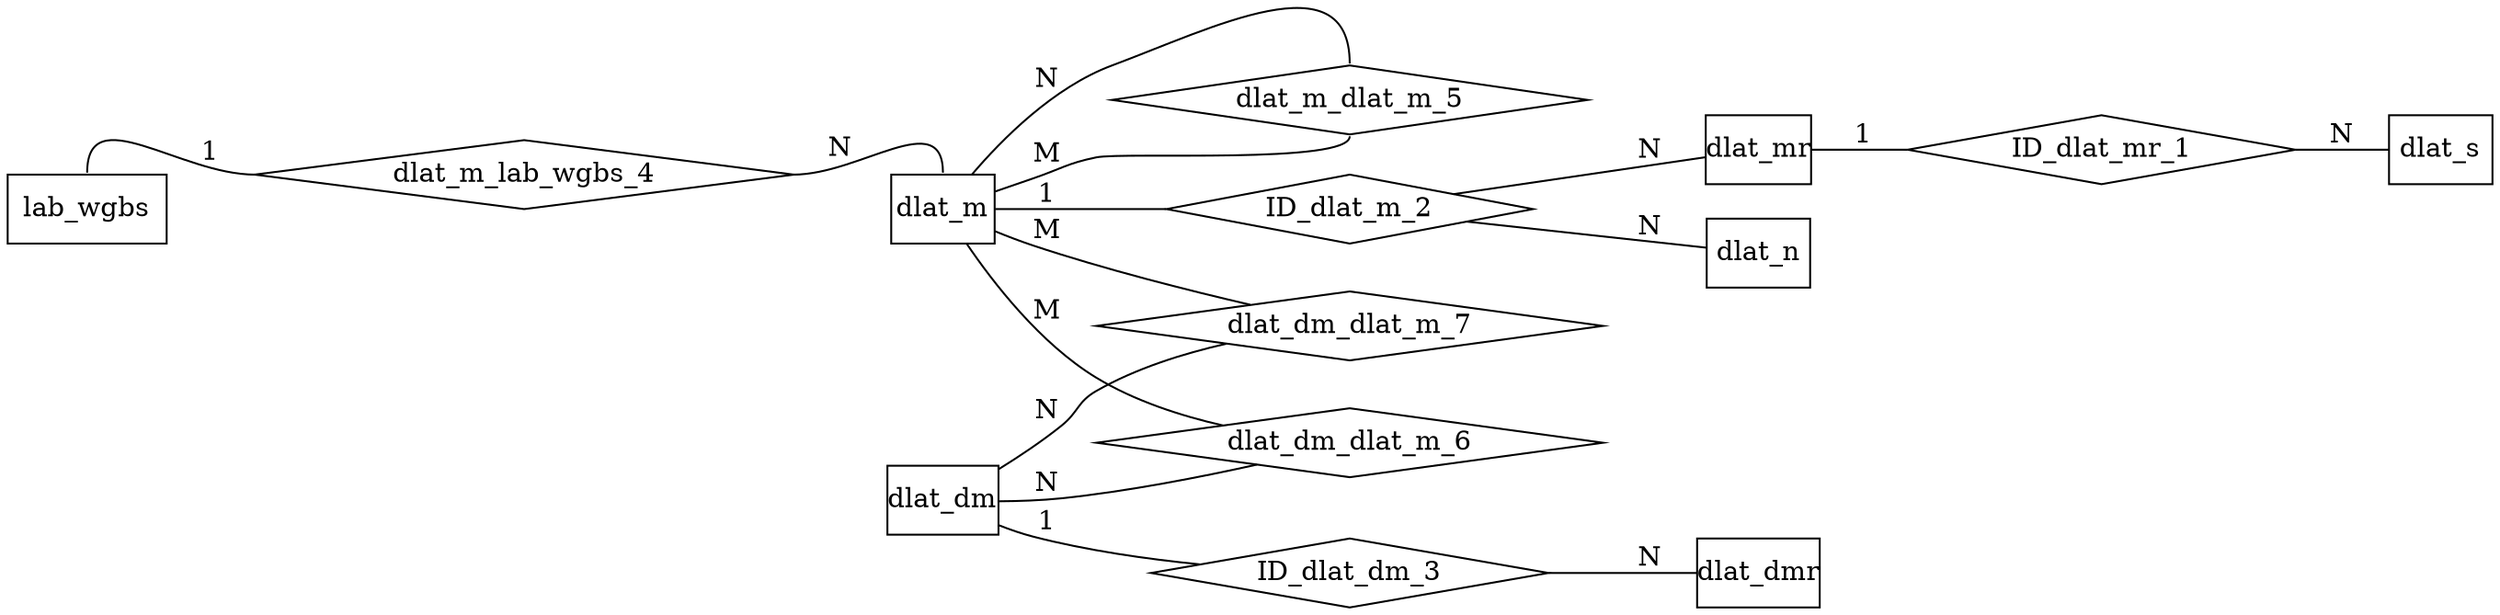 digraph G {
	rankdir=LR;
	node [shape=box];
	edge [arrowhead=none];
	
dlat_m [texlbl="\graphicspath{{/home/jmfernandez/projects/BLUEPRINT/model/BLUEPRINT-doc-template/icons/}} \arrayrulecolor{Black} \begin{tabular}{ c l }  \multicolumn{2}{c}{\textbf{\hyperref[tab:dlat_m]{\Large{}DNA *-lation - Metadata File}}} \\ \hline \includegraphics[height=1.6ex]{pk.pdf} & \hyperref[column:dlat.m.analysis_id]{\textbf{analysis\-\_\-id}} \\ \hyperref[column:lab.wgbs.experiment_id]{\includegraphics[height=1.6ex]{fk.pdf}} & \hyperref[column:dlat.m.experiment_id]{\textit{experiment\-\_\-id}} \\ \hyperref[column:dlat.m.analysis_id]{\includegraphics[height=1.6ex]{fk.pdf}} & \hyperref[column:dlat.m.base_analysis_id]{\textit{\textbf{\textcolor{gray}{base\-\_\-analysis\-\_\-id}}}} \\  & \hyperref[column:dlat.m.analysis_group_id]{analysis\-\_\-group\-\_\-id} \\  & \hyperref[column:dlat.m.data_status]{data\-\_\-status} \\  & \hyperref[column:dlat.m.assembly_version]{assembly\-\_\-version} \\  & \hyperref[column:dlat.m.program_versions]{\textbf{\textcolor{gray}{program\-\_\-versions}}} \\  & \hyperref[column:dlat.m.alignment_algorithm]{alignment\-\_\-algorithm} \\  & \hyperref[column:dlat.m.other_analysis_algorithm]{\textcolor{gray}{other\-\_\-analysis\-\_\-algorithm}} \\  & \hyperref[column:dlat.m.platform]{platform} \\  & \hyperref[column:dlat.m.methylation_calling_algorithm]{\textcolor{gray}{methylation\-\_\-calling\-\_\-algorithm}} \\  & \hyperref[column:dlat.m.mr_type]{mr\-\_\-type} \\  & \hyperref[column:dlat.m.notes]{\textcolor{gray}{notes}} \end{tabular}",style="top color=dlat_m,rounded corners,drop shadow",margin="0,0"];
dlat_n [texlbl="\graphicspath{{/home/jmfernandez/projects/BLUEPRINT/model/BLUEPRINT-doc-template/icons/}} \arrayrulecolor{Black} \begin{tabular}{ c l }  \multicolumn{2}{c}{\textbf{\hyperref[tab:dlat_n]{\Large{}DNA *-lation - Single Nucleotide File}}} \\ \hline \hyperref[column:dlat.m.analysis_id]{\includegraphics[height=1.6ex]{fkpk.pdf}} & \hyperref[column:dlat.n.analysis_id]{\textit{\textbf{analysis\-\_\-id}}} \\ \includegraphics[height=1.6ex]{pk.pdf} & \hyperref[column:dlat.n.d_lated_fragment_id]{\textbf{d\-\_\-lated\-\_\-fragment\-\_\-id}} \\  & \hyperref[column:dlat.n.d_lation_type]{d\-\_\-lation\-\_\-type} \\  & \hyperref[column:dlat.n.chromosome]{chromosome} \\  & \hyperref[column:dlat.n.chromosome_start]{chromosome\-\_\-start} \\  & \hyperref[column:dlat.n.chromosome_strand]{\textcolor{gray}{chromosome\-\_\-strand}} \\  & \hyperref[column:dlat.n.total_reads]{total\-\_\-reads} \\  & \hyperref[column:dlat.n.c_total_reads]{c\-\_\-total\-\_\-reads} \\  & \hyperref[column:dlat.n.d_lated_reads]{d\-\_\-lated\-\_\-reads} \\  & \hyperref[column:dlat.n.quality_score]{\textcolor{gray}{quality\-\_\-score}} \\  & \hyperref[column:dlat.n.probability]{\textcolor{gray}{probability}} \\  & \hyperref[column:dlat.n.methylation]{methylation} \\  & \hyperref[column:dlat.n.validation_status]{validation\-\_\-status} \\  & \hyperref[column:dlat.n.validation_platform]{\textcolor{gray}{validation\-\_\-platform}} \\  & \hyperref[column:dlat.n.notes]{\textcolor{gray}{notes}} \end{tabular}",style="top color=dlat_n,rounded corners,drop shadow,double distance=2pt",margin="0,0"];
dlat_mr [texlbl="\graphicspath{{/home/jmfernandez/projects/BLUEPRINT/model/BLUEPRINT-doc-template/icons/}} \arrayrulecolor{Black} \begin{tabular}{ c l }  \multicolumn{2}{c}{\textbf{\hyperref[tab:dlat_mr]{\Large{}DNA *-lation - Methylated Region (CpGs, HMR) File}}} \\ \hline \hyperref[column:dlat.m.analysis_id]{\includegraphics[height=1.6ex]{fkpk.pdf}} & \hyperref[column:dlat.mr.analysis_id]{\textit{\textbf{analysis\-\_\-id}}} \\ \includegraphics[height=1.6ex]{pk.pdf} & \hyperref[column:dlat.mr.d_lated_fragment_id]{\textbf{d\-\_\-lated\-\_\-fragment\-\_\-id}} \\  & \hyperref[column:dlat.mr.chromosome]{chromosome} \\  & \hyperref[column:dlat.mr.chromosome_start]{chromosome\-\_\-start} \\  & \hyperref[column:dlat.mr.chromosome_end]{chromosome\-\_\-end} \\  & \hyperref[column:dlat.mr.total_reads]{total\-\_\-reads} \\  & \hyperref[column:dlat.mr.c_total_reads]{c\-\_\-total\-\_\-reads} \\  & \hyperref[column:dlat.mr.d_lated_reads]{d\-\_\-lated\-\_\-reads} \\  & \hyperref[column:dlat.mr.quality_score]{\textcolor{gray}{quality\-\_\-score}} \\  & \hyperref[column:dlat.mr.probability]{\textcolor{gray}{probability}} \\  & \hyperref[column:dlat.mr.beta_value]{\textcolor{gray}{beta\-\_\-value}} \\  & \hyperref[column:dlat.mr.validation_status]{validation\-\_\-status} \\  & \hyperref[column:dlat.mr.validation_platform]{\textcolor{gray}{validation\-\_\-platform}} \\  & \hyperref[column:dlat.mr.notes]{\textcolor{gray}{notes}} \end{tabular}",style="top color=dlat_mr,rounded corners,drop shadow,double distance=2pt",margin="0,0"];
dlat_s [texlbl="\graphicspath{{/home/jmfernandez/projects/BLUEPRINT/model/BLUEPRINT-doc-template/icons/}} \arrayrulecolor{Black} \begin{tabular}{ c l }  \multicolumn{2}{c}{\textbf{\hyperref[tab:dlat_s]{\Large{}DNA *-lation - Annotation File}}} \\ \hline \hyperref[column:dlat.mr.analysis_id]{\includegraphics[height=1.6ex]{fk.pdf}} & \hyperref[column:dlat.s.analysis_id]{\textit{analysis\-\_\-id}} \\  & \hyperref[column:dlat.s.ensembl_version]{ensembl\-\_\-version} \\  & \hyperref[column:dlat.s.gene_affected]{gene\-\_\-affected} \\ \hyperref[column:dlat.mr.d_lated_fragment_id]{\includegraphics[height=1.6ex]{fk.pdf}} & \hyperref[column:dlat.s.d_lated_fragment_id]{\textit{d\-\_\-lated\-\_\-fragment\-\_\-id}} \\  & \hyperref[column:dlat.s.notes]{\textcolor{gray}{notes}} \end{tabular}",style="top color=dlat_s,rounded corners,drop shadow,double distance=2pt",margin="0,0"];
dlat_dm [texlbl="\graphicspath{{/home/jmfernandez/projects/BLUEPRINT/model/BLUEPRINT-doc-template/icons/}} \arrayrulecolor{Black} \begin{tabular}{ c l }  \multicolumn{2}{c}{\textbf{\hyperref[tab:dlat_dm]{\Large{}DNA differential *-lation - Metadata File}}} \\ \hline \includegraphics[height=1.6ex]{pk.pdf} & \hyperref[column:dlat.dm.analysis_id]{\textbf{analysis\-\_\-id}} \\ \hyperref[column:dlat.m.analysis_id]{\includegraphics[height=1.6ex]{fk.pdf}} & \hyperref[column:dlat.dm.part_a_analysis_id]{\textit{part\-\_\-a\-\_\-analysis\-\_\-id}} \\ \hyperref[column:dlat.m.analysis_id]{\includegraphics[height=1.6ex]{fk.pdf}} & \hyperref[column:dlat.dm.part_b_analysis_id]{\textit{part\-\_\-b\-\_\-analysis\-\_\-id}} \\  & \hyperref[column:dlat.dm.analysis_group_id]{analysis\-\_\-group\-\_\-id} \\  & \hyperref[column:dlat.dm.data_status]{data\-\_\-status} \\  & \hyperref[column:dlat.dm.assembly_version]{assembly\-\_\-version} \\  & \hyperref[column:dlat.dm.program_versions]{\textbf{\textcolor{gray}{program\-\_\-versions}}} \\  & \hyperref[column:dlat.dm.alignment_algorithm]{alignment\-\_\-algorithm} \\  & \hyperref[column:dlat.dm.other_analysis_algorithm]{\textcolor{gray}{other\-\_\-analysis\-\_\-algorithm}} \\  & \hyperref[column:dlat.dm.notes]{\textcolor{gray}{notes}} \end{tabular}",style="top color=dlat_dm,rounded corners,drop shadow",margin="0,0"];
dlat_dmr [texlbl="\graphicspath{{/home/jmfernandez/projects/BLUEPRINT/model/BLUEPRINT-doc-template/icons/}} \arrayrulecolor{Black} \begin{tabular}{ c l }  \multicolumn{2}{c}{\textbf{\hyperref[tab:dlat_dmr]{\Large{}DNA *-lation - Differentially Methylated Region (DMR) File}}} \\ \hline \hyperref[column:dlat.dm.analysis_id]{\includegraphics[height=1.6ex]{fkpk.pdf}} & \hyperref[column:dlat.dmr.analysis_id]{\textit{\textbf{analysis\-\_\-id}}} \\ \includegraphics[height=1.6ex]{pk.pdf} & \hyperref[column:dlat.dmr.d_lated_fragment_id]{\textbf{d\-\_\-lated\-\_\-fragment\-\_\-id}} \\  & \hyperref[column:dlat.dmr.chromosome]{chromosome} \\  & \hyperref[column:dlat.dmr.chromosome_start]{chromosome\-\_\-start} \\  & \hyperref[column:dlat.dmr.chromosome_end]{chromosome\-\_\-end} \\  & \hyperref[column:dlat.dmr.rank]{\textcolor{gray}{rank}} \\  & \hyperref[column:dlat.dmr.n_cpgs]{n\-\_\-cpgs} \\  & \hyperref[column:dlat.dmr.n_sig_cpgs]{n\-\_\-sig\-\_\-cpgs} \\  & \hyperref[column:dlat.dmr.hyper_role]{hyper\-\_\-role} \\  & \hyperref[column:dlat.dmr.abs_avg_diff]{abs\-\_\-avg\-\_\-diff} \\  & \hyperref[column:dlat.dmr.rel_avg_diff]{rel\-\_\-avg\-\_\-diff} \\  & \hyperref[column:dlat.dmr.cpg_start]{cpg\-\_\-start} \\  & \hyperref[column:dlat.dmr.validation_status]{validation\-\_\-status} \\  & \hyperref[column:dlat.dmr.validation_platform]{\textcolor{gray}{validation\-\_\-platform}} \\  & \hyperref[column:dlat.dmr.notes]{\textcolor{gray}{notes}} \end{tabular}",style="top color=dlat_dmr,rounded corners,drop shadow,double distance=2pt",margin="0,0"];
	{ rank=same; dlat_m dlat_dm }
	
	node [shape=diamond, texlbl="Identifies"];
	
	
	ID_dlat_mr_1 [style="top color=dlat_mr,drop shadow,double distance=2pt"];
	dlat_mr -> ID_dlat_mr_1  [label="1"];
	ID_dlat_mr_1 -> dlat_s [label="N",style="double distance=2pt"];
	
	ID_dlat_m_2 [style="top color=dlat_m,drop shadow,double distance=2pt"];
	dlat_m -> ID_dlat_m_2  [label="1"];
	ID_dlat_m_2 -> dlat_mr [label="N",style="double distance=2pt"];
	ID_dlat_m_2 -> dlat_n [label="N",style="double distance=2pt"];
	
	ID_dlat_dm_3 [style="top color=dlat_dm,drop shadow,double distance=2pt"];
	dlat_dm -> ID_dlat_dm_3  [label="1"];
	ID_dlat_dm_3 -> dlat_dmr [label="N",style="double distance=2pt"];
	
	node [shape=diamond];
	
	
	dlat_m_lab_wgbs_4 [style="top color=lab_wgbs,drop shadow",texlbl="Relationship"];
	lab_wgbs [shape="box",style="top color=lab_wgbs,rounded corners,drop shadow",texlbl="\textbf{\hyperref[tab:lab_wgbs]{\Large{}WGBS}}"];
	lab_wgbs:n -> dlat_m_lab_wgbs_4:w [label="1"];
	dlat_m_lab_wgbs_4:e -> dlat_m:n [label="N",style="double distance=2pt"];
	
	dlat_m_dlat_m_5 [style="top color=dlat_m,drop shadow",texlbl="\parbox{3cm}{\centering Relationship \linebreak \textit{\small(base\-\_\-)}}"];
	
	dlat_m -> dlat_m_dlat_m_5:s [label="M"];
	dlat_m_dlat_m_5:n -> dlat_m [label="N",style=""];
	
	dlat_dm_dlat_m_6 [style="top color=dlat_m,drop shadow",texlbl="\parbox{3cm}{\centering Relationship \linebreak \textit{\small(part\-\_\-a\-\_\-)}}"];
	
	dlat_m -> dlat_dm_dlat_m_6 [label="M"];
	dlat_dm_dlat_m_6 -> dlat_dm [label="N",style="double distance=2pt"];
	
	dlat_dm_dlat_m_7 [style="top color=dlat_m,drop shadow",texlbl="\parbox{3cm}{\centering Relationship \linebreak \textit{\small(part\-\_\-b\-\_\-)}}"];
	
	dlat_m -> dlat_dm_dlat_m_7 [label="M"];
	dlat_dm_dlat_m_7 -> dlat_dm [label="N",style="double distance=2pt"];
}
